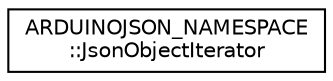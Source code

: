 digraph "Graphical Class Hierarchy"
{
 // LATEX_PDF_SIZE
  edge [fontname="Helvetica",fontsize="10",labelfontname="Helvetica",labelfontsize="10"];
  node [fontname="Helvetica",fontsize="10",shape=record];
  rankdir="LR";
  Node0 [label="ARDUINOJSON_NAMESPACE\l::JsonObjectIterator",height=0.2,width=0.4,color="black", fillcolor="white", style="filled",URL="$classARDUINOJSON__NAMESPACE_1_1JsonObjectIterator.html",tooltip=" "];
}
